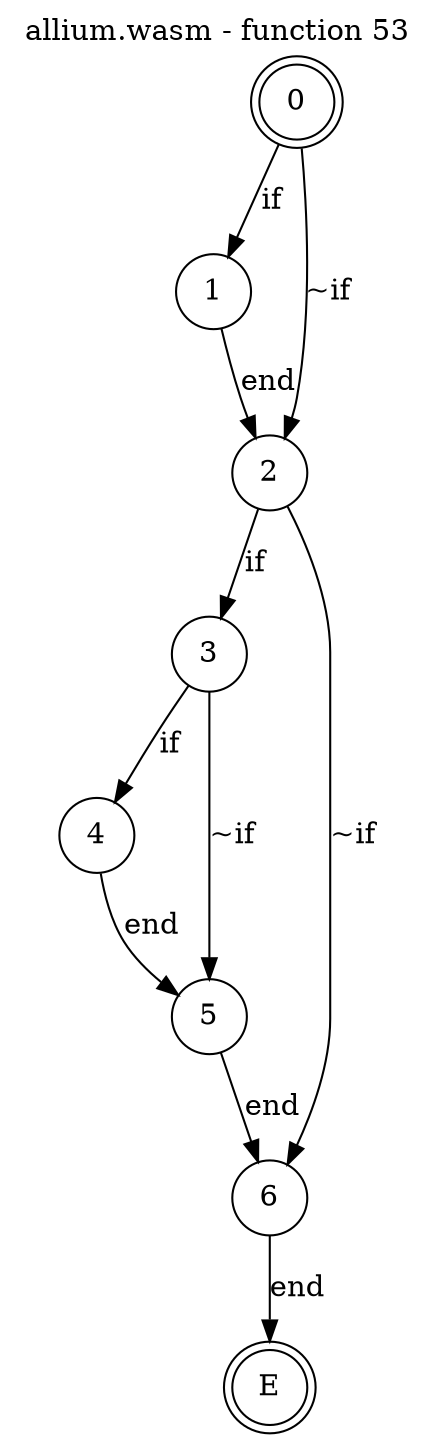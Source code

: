 digraph finite_state_machine {
    label = "allium.wasm - function 53"
    labelloc =  t
    labelfontsize = 16
    labelfontcolor = black
    labelfontname = "Helvetica"
    node [shape = doublecircle]; 0 E ;
    node [shape = circle];
    0 -> 1[label="if"];
    0 -> 2[label="~if"];
    1 -> 2[label="end"];
    2 -> 3[label="if"];
    2 -> 6[label="~if"];
    3 -> 4[label="if"];
    3 -> 5[label="~if"];
    4 -> 5[label="end"];
    5 -> 6[label="end"];
    6 -> E[label="end"];
}
